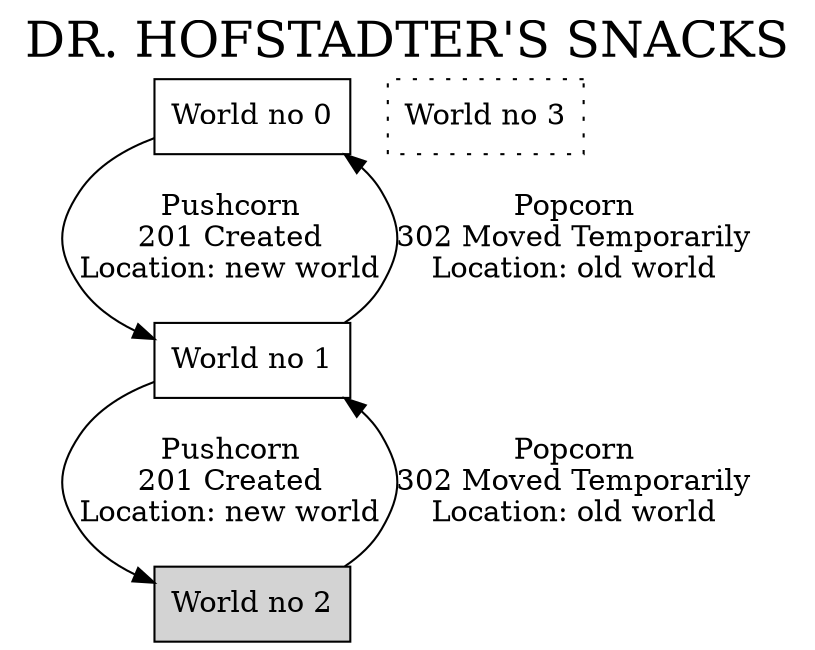 digraph {
  label="DR. HOFSTADTER'S SNACKS";
  labelloc=t;
  fontsize=24;
  node [shape=box];

  world0 [label="World no 0"];
  world1 [label="World no 1"];
  world2 [label="World no 2",bgcolor="black",style="filled"];
  world3 [label="World no 3",style="dotted"];

  world0 -> world1 [label="Pushcorn\n201 Created\nLocation: new world"];
  world1 -> world0 [label="Popcorn\n302 Moved Temporarily\nLocation: old world"];

  world1 -> world2 [label="Pushcorn\n201 Created\nLocation: new world"];
  world2 -> world1 [label="Popcorn\n302 Moved Temporarily\nLocation: old world"];
}